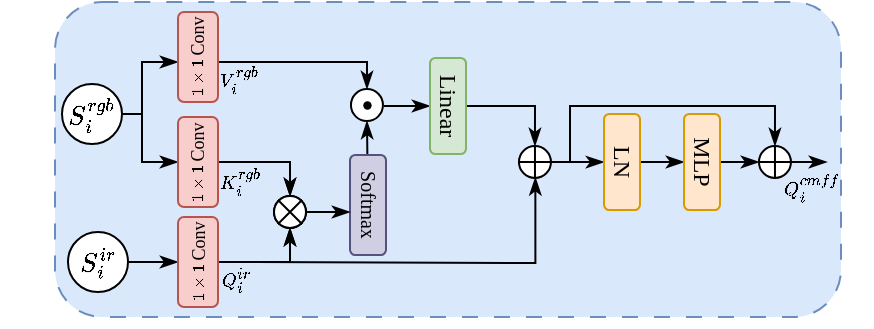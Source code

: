 <mxfile version="26.1.1">
  <diagram name="第 1 页" id="IwsUlqprveQ5Fm9F_jFR">
    <mxGraphModel dx="620" dy="308" grid="1" gridSize="10" guides="1" tooltips="1" connect="1" arrows="1" fold="1" page="1" pageScale="1" pageWidth="827" pageHeight="1169" math="1" shadow="0">
      <root>
        <mxCell id="0" />
        <mxCell id="1" parent="0" />
        <mxCell id="uOTj7jRji0M_4ZIJ3NGh-1" value="" style="rounded=1;whiteSpace=wrap;html=1;fillColor=#dae8fc;fontFamily=Times New Roman;strokeColor=#6c8ebf;dashed=1;dashPattern=8 8;container=0;" parent="1" vertex="1">
          <mxGeometry x="198.5" y="255" width="393" height="157.5" as="geometry" />
        </mxCell>
        <mxCell id="uOTj7jRji0M_4ZIJ3NGh-9" style="edgeStyle=orthogonalEdgeStyle;shape=connector;rounded=0;orthogonalLoop=1;jettySize=auto;html=1;entryX=0.5;entryY=0;entryDx=0;entryDy=0;strokeColor=default;align=center;verticalAlign=middle;fontFamily=Helvetica;fontSize=11;fontColor=default;labelBackgroundColor=default;endArrow=classicThin;endFill=1;" parent="1" target="uOTj7jRji0M_4ZIJ3NGh-40" edge="1">
          <mxGeometry relative="1" as="geometry">
            <Array as="points">
              <mxPoint x="354" y="285" />
            </Array>
            <mxPoint x="280" y="285" as="sourcePoint" />
          </mxGeometry>
        </mxCell>
        <mxCell id="uOTj7jRji0M_4ZIJ3NGh-11" style="edgeStyle=orthogonalEdgeStyle;shape=connector;rounded=0;orthogonalLoop=1;jettySize=auto;html=1;entryX=0.5;entryY=0;entryDx=0;entryDy=0;strokeColor=default;align=center;verticalAlign=middle;fontFamily=Times New Roman;fontSize=11;fontColor=default;labelBackgroundColor=default;endArrow=classicThin;endFill=1;" parent="1" target="uOTj7jRji0M_4ZIJ3NGh-26" edge="1">
          <mxGeometry relative="1" as="geometry">
            <mxPoint x="316" y="350" as="targetPoint" />
            <Array as="points">
              <mxPoint x="316" y="335" />
            </Array>
            <mxPoint x="280" y="335" as="sourcePoint" />
          </mxGeometry>
        </mxCell>
        <mxCell id="uOTj7jRji0M_4ZIJ3NGh-13" style="edgeStyle=orthogonalEdgeStyle;shape=connector;rounded=0;orthogonalLoop=1;jettySize=auto;html=1;entryX=0.5;entryY=1;entryDx=0;entryDy=0;strokeColor=default;align=center;verticalAlign=middle;fontFamily=Times New Roman;fontSize=11;fontColor=default;labelBackgroundColor=default;endArrow=classicThin;endFill=1;" parent="1" target="uOTj7jRji0M_4ZIJ3NGh-26" edge="1">
          <mxGeometry relative="1" as="geometry">
            <mxPoint x="316" y="370" as="targetPoint" />
            <Array as="points">
              <mxPoint x="316" y="385" />
            </Array>
            <mxPoint x="280" y="385" as="sourcePoint" />
          </mxGeometry>
        </mxCell>
        <mxCell id="uOTj7jRji0M_4ZIJ3NGh-15" style="shape=connector;rounded=0;orthogonalLoop=1;jettySize=auto;html=1;entryX=0.5;entryY=1;entryDx=0;entryDy=0;strokeColor=default;align=center;verticalAlign=middle;fontFamily=Helvetica;fontSize=11;fontColor=default;labelBackgroundColor=default;endArrow=classicThin;endFill=1;" parent="1" source="uOTj7jRji0M_4ZIJ3NGh-16" target="uOTj7jRji0M_4ZIJ3NGh-40" edge="1">
          <mxGeometry relative="1" as="geometry" />
        </mxCell>
        <mxCell id="uOTj7jRji0M_4ZIJ3NGh-16" value="Softmax" style="rounded=1;whiteSpace=wrap;html=1;horizontal=0;flipV=0;flipH=0;rotation=-180;fontFamily=Times New Roman;fillColor=#d0cee2;strokeColor=#56517e;spacingTop=-2;fontSize=10;" parent="1" vertex="1">
          <mxGeometry x="346" y="331.5" width="18" height="50" as="geometry" />
        </mxCell>
        <mxCell id="uOTj7jRji0M_4ZIJ3NGh-17" style="shape=connector;rounded=0;orthogonalLoop=1;jettySize=auto;html=1;entryX=1;entryY=0.5;entryDx=0;entryDy=0;strokeColor=default;align=center;verticalAlign=middle;fontFamily=Times New Roman;fontSize=11;fontColor=default;labelBackgroundColor=default;endArrow=classicThin;endFill=1;exitX=1;exitY=0.5;exitDx=0;exitDy=0;" parent="1" target="uOTj7jRji0M_4ZIJ3NGh-19" edge="1">
          <mxGeometry relative="1" as="geometry">
            <mxPoint x="363" y="307" as="sourcePoint" />
            <mxPoint x="384.0" y="307" as="targetPoint" />
          </mxGeometry>
        </mxCell>
        <mxCell id="uOTj7jRji0M_4ZIJ3NGh-18" style="edgeStyle=orthogonalEdgeStyle;shape=connector;rounded=0;orthogonalLoop=1;jettySize=auto;html=1;entryX=0.5;entryY=0;entryDx=0;entryDy=0;strokeColor=default;align=center;verticalAlign=middle;fontFamily=Times New Roman;fontSize=11;fontColor=default;labelBackgroundColor=default;endArrow=classicThin;endFill=1;" parent="1" source="uOTj7jRji0M_4ZIJ3NGh-19" target="uOTj7jRji0M_4ZIJ3NGh-31" edge="1">
          <mxGeometry relative="1" as="geometry" />
        </mxCell>
        <mxCell id="uOTj7jRji0M_4ZIJ3NGh-19" value="Linear" style="rounded=1;whiteSpace=wrap;html=1;horizontal=0;rotation=-180;fontFamily=Times New Roman;fillColor=#d5e8d4;strokeColor=#82b366;" parent="1" vertex="1">
          <mxGeometry x="386" y="283" width="18" height="48" as="geometry" />
        </mxCell>
        <mxCell id="uOTj7jRji0M_4ZIJ3NGh-20" style="edgeStyle=orthogonalEdgeStyle;shape=connector;rounded=0;orthogonalLoop=1;jettySize=auto;html=1;entryX=1;entryY=0.5;entryDx=0;entryDy=0;strokeColor=default;align=center;verticalAlign=middle;fontFamily=Times New Roman;fontSize=11;fontColor=default;labelBackgroundColor=default;endArrow=classicThin;endFill=1;" parent="1" target="uOTj7jRji0M_4ZIJ3NGh-22" edge="1">
          <mxGeometry relative="1" as="geometry">
            <mxPoint x="446.0" y="335.014" as="sourcePoint" />
          </mxGeometry>
        </mxCell>
        <mxCell id="uOTj7jRji0M_4ZIJ3NGh-21" style="edgeStyle=orthogonalEdgeStyle;shape=connector;rounded=0;orthogonalLoop=1;jettySize=auto;html=1;entryX=1;entryY=0.5;entryDx=0;entryDy=0;strokeColor=default;align=center;verticalAlign=middle;fontFamily=Times New Roman;fontSize=11;fontColor=default;labelBackgroundColor=default;endArrow=classicThin;endFill=1;" parent="1" source="uOTj7jRji0M_4ZIJ3NGh-22" target="uOTj7jRji0M_4ZIJ3NGh-24" edge="1">
          <mxGeometry relative="1" as="geometry" />
        </mxCell>
        <mxCell id="uOTj7jRji0M_4ZIJ3NGh-22" value="LN" style="rounded=1;whiteSpace=wrap;html=1;fontFamily=Times New Roman;horizontal=0;rotation=-180;fillColor=#ffe6cc;strokeColor=#d79b00;" parent="1" vertex="1">
          <mxGeometry x="473" y="311" width="18" height="48" as="geometry" />
        </mxCell>
        <mxCell id="uOTj7jRji0M_4ZIJ3NGh-23" style="edgeStyle=orthogonalEdgeStyle;shape=connector;rounded=0;orthogonalLoop=1;jettySize=auto;html=1;entryX=0;entryY=0.5;entryDx=0;entryDy=0;strokeColor=default;align=center;verticalAlign=middle;fontFamily=Times New Roman;fontSize=11;fontColor=default;labelBackgroundColor=default;endArrow=classicThin;endFill=1;" parent="1" edge="1">
          <mxGeometry relative="1" as="geometry">
            <mxPoint x="531" y="335.0" as="sourcePoint" />
            <mxPoint x="550.48" y="335.0" as="targetPoint" />
          </mxGeometry>
        </mxCell>
        <mxCell id="uOTj7jRji0M_4ZIJ3NGh-24" value="MLP" style="rounded=1;whiteSpace=wrap;html=1;fontFamily=Times New Roman;horizontal=0;rotation=-180;fillColor=#ffe6cc;strokeColor=#d79b00;" parent="1" vertex="1">
          <mxGeometry x="513" y="311" width="18" height="48" as="geometry" />
        </mxCell>
        <mxCell id="uOTj7jRji0M_4ZIJ3NGh-25" value="" style="group;fontFamily=Times New Roman;" parent="1" vertex="1" connectable="0">
          <mxGeometry x="308" y="352" width="16" height="16" as="geometry" />
        </mxCell>
        <mxCell id="uOTj7jRji0M_4ZIJ3NGh-26" value="" style="ellipse;whiteSpace=wrap;html=1;aspect=fixed;fontFamily=Times New Roman;" parent="uOTj7jRji0M_4ZIJ3NGh-25" vertex="1">
          <mxGeometry width="16" height="16" as="geometry" />
        </mxCell>
        <mxCell id="uOTj7jRji0M_4ZIJ3NGh-27" value="" style="shape=umlDestroy;whiteSpace=wrap;html=1;strokeWidth=1;targetShapes=umlLifeline;fontFamily=Times New Roman;fontSize=11;fontColor=default;labelBackgroundColor=default;" parent="uOTj7jRji0M_4ZIJ3NGh-25" vertex="1">
          <mxGeometry x="2.004" y="2.004" width="12" height="12" as="geometry" />
        </mxCell>
        <mxCell id="uOTj7jRji0M_4ZIJ3NGh-30" style="edgeStyle=orthogonalEdgeStyle;shape=connector;rounded=0;orthogonalLoop=1;jettySize=auto;html=1;entryX=0.5;entryY=0;entryDx=0;entryDy=0;strokeColor=default;align=center;verticalAlign=middle;fontFamily=Times New Roman;fontSize=11;fontColor=default;labelBackgroundColor=default;endArrow=classicThin;endFill=1;" parent="1" source="uOTj7jRji0M_4ZIJ3NGh-31" target="uOTj7jRji0M_4ZIJ3NGh-33" edge="1">
          <mxGeometry relative="1" as="geometry">
            <Array as="points">
              <mxPoint x="456" y="335" />
              <mxPoint x="456" y="307" />
              <mxPoint x="558" y="307" />
            </Array>
          </mxGeometry>
        </mxCell>
        <mxCell id="uOTj7jRji0M_4ZIJ3NGh-31" value="" style="ellipse;whiteSpace=wrap;html=1;aspect=fixed;container=0;fontFamily=Times New Roman;" parent="1" vertex="1">
          <mxGeometry x="430.48" y="327" width="16" height="16" as="geometry" />
        </mxCell>
        <mxCell id="uOTj7jRji0M_4ZIJ3NGh-32" value="" style="shape=umlDestroy;whiteSpace=wrap;html=1;strokeWidth=1;targetShapes=umlLifeline;fontFamily=Times New Roman;fontSize=11;fontColor=default;labelBackgroundColor=default;container=0;rotation=45;" parent="1" vertex="1">
          <mxGeometry x="432.484" y="329" width="12" height="12" as="geometry" />
        </mxCell>
        <mxCell id="uOTj7jRji0M_4ZIJ3NGh-33" value="" style="ellipse;whiteSpace=wrap;html=1;aspect=fixed;container=0;fontFamily=Times New Roman;" parent="1" vertex="1">
          <mxGeometry x="550.48" y="327" width="16" height="16" as="geometry" />
        </mxCell>
        <mxCell id="uOTj7jRji0M_4ZIJ3NGh-34" value="" style="shape=umlDestroy;whiteSpace=wrap;html=1;strokeWidth=1;targetShapes=umlLifeline;fontFamily=Times New Roman;fontSize=11;fontColor=default;labelBackgroundColor=default;container=0;rotation=45;" parent="1" vertex="1">
          <mxGeometry x="552.484" y="329.004" width="12" height="12" as="geometry" />
        </mxCell>
        <mxCell id="uOTj7jRji0M_4ZIJ3NGh-35" style="edgeStyle=orthogonalEdgeStyle;shape=connector;rounded=0;orthogonalLoop=1;jettySize=auto;html=1;entryX=1;entryY=0.5;entryDx=0;entryDy=0;strokeColor=default;align=center;verticalAlign=middle;fontFamily=Times New Roman;fontSize=11;fontColor=default;labelBackgroundColor=default;endArrow=classicThin;endFill=1;" parent="1" edge="1">
          <mxGeometry relative="1" as="geometry">
            <mxPoint x="324.004" y="360" as="sourcePoint" />
            <mxPoint x="346" y="360" as="targetPoint" />
          </mxGeometry>
        </mxCell>
        <mxCell id="uOTj7jRji0M_4ZIJ3NGh-37" style="edgeStyle=orthogonalEdgeStyle;shape=connector;rounded=0;orthogonalLoop=1;jettySize=auto;html=1;entryX=0;entryY=0.5;entryDx=0;entryDy=0;strokeColor=default;align=center;verticalAlign=middle;fontFamily=Times New Roman;fontSize=11;fontColor=default;labelBackgroundColor=default;endArrow=classicThin;endFill=1;" parent="1" edge="1">
          <mxGeometry relative="1" as="geometry">
            <mxPoint x="565" y="335.0" as="sourcePoint" />
            <mxPoint x="584.48" y="335.0" as="targetPoint" />
          </mxGeometry>
        </mxCell>
        <mxCell id="uOTj7jRji0M_4ZIJ3NGh-38" style="edgeStyle=orthogonalEdgeStyle;shape=connector;rounded=0;orthogonalLoop=1;jettySize=auto;html=1;entryX=0.963;entryY=0.94;entryDx=0;entryDy=0;entryPerimeter=0;strokeColor=default;align=center;verticalAlign=middle;fontFamily=Helvetica;fontSize=11;fontColor=default;labelBackgroundColor=default;endArrow=classicThin;endFill=1;" parent="1" target="uOTj7jRji0M_4ZIJ3NGh-32" edge="1">
          <mxGeometry relative="1" as="geometry">
            <mxPoint x="280" y="385" as="sourcePoint" />
          </mxGeometry>
        </mxCell>
        <mxCell id="uOTj7jRji0M_4ZIJ3NGh-39" value="" style="group;fontFamily=Times New Roman;" parent="1" vertex="1" connectable="0">
          <mxGeometry x="345.998" y="298.028" width="18.482" height="18.482" as="geometry" />
        </mxCell>
        <mxCell id="uOTj7jRji0M_4ZIJ3NGh-40" value="" style="ellipse;whiteSpace=wrap;html=1;aspect=fixed;container=0;fontFamily=Times New Roman;" parent="uOTj7jRji0M_4ZIJ3NGh-39" vertex="1">
          <mxGeometry x="0.482" y="0.482" width="16" height="16" as="geometry" />
        </mxCell>
        <mxCell id="uOTj7jRji0M_4ZIJ3NGh-41" value="" style="shape=waypoint;sketch=0;fillStyle=solid;size=6;pointerEvents=1;points=[];fillColor=none;resizable=0;rotatable=0;perimeter=centerPerimeter;snapToPoint=1;fontFamily=Times New Roman;fontSize=11;fontColor=default;labelBackgroundColor=default;strokeWidth=0.1;" parent="uOTj7jRji0M_4ZIJ3NGh-39" vertex="1">
          <mxGeometry x="-1.518" y="-1.518" width="20" height="20" as="geometry" />
        </mxCell>
        <mxCell id="uOTj7jRji0M_4ZIJ3NGh-47" style="edgeStyle=orthogonalEdgeStyle;shape=connector;rounded=0;orthogonalLoop=1;jettySize=auto;html=1;entryX=0;entryY=0.5;entryDx=0;entryDy=0;strokeColor=default;align=center;verticalAlign=middle;fontFamily=Helvetica;fontSize=11;fontColor=default;labelBackgroundColor=default;endArrow=classicThin;endFill=1;" parent="1" edge="1">
          <mxGeometry relative="1" as="geometry">
            <mxPoint x="234" y="311" as="sourcePoint" />
            <mxPoint x="260" y="285" as="targetPoint" />
            <Array as="points">
              <mxPoint x="242" y="311" />
              <mxPoint x="242" y="285" />
            </Array>
          </mxGeometry>
        </mxCell>
        <mxCell id="uOTj7jRji0M_4ZIJ3NGh-73" value="" style="group" parent="1" connectable="0" vertex="1">
          <mxGeometry x="202" y="257" width="122" height="153.5" as="geometry" />
        </mxCell>
        <mxCell id="uOTj7jRji0M_4ZIJ3NGh-48" style="edgeStyle=orthogonalEdgeStyle;shape=connector;rounded=0;orthogonalLoop=1;jettySize=auto;html=1;entryX=0;entryY=0.5;entryDx=0;entryDy=0;strokeColor=default;align=center;verticalAlign=middle;fontFamily=Helvetica;fontSize=11;fontColor=default;labelBackgroundColor=default;endArrow=classicThin;endFill=1;" parent="1" edge="1">
          <mxGeometry relative="1" as="geometry">
            <mxPoint x="232" y="311" as="sourcePoint" />
            <mxPoint x="260" y="335" as="targetPoint" />
            <Array as="points">
              <mxPoint x="242" y="311" />
              <mxPoint x="242" y="335" />
            </Array>
          </mxGeometry>
        </mxCell>
        <mxCell id="uOTj7jRji0M_4ZIJ3NGh-49" value="$$S_{i}^{rgb}$$" style="ellipse;whiteSpace=wrap;html=1;aspect=fixed;fontFamily=Times New Roman;fontStyle=0;fontSize=13;" parent="1" vertex="1">
          <mxGeometry x="202" y="296" width="30" height="30" as="geometry" />
        </mxCell>
        <mxCell id="uOTj7jRji0M_4ZIJ3NGh-50" style="edgeStyle=orthogonalEdgeStyle;shape=connector;rounded=0;orthogonalLoop=1;jettySize=auto;html=1;entryX=0;entryY=0.5;entryDx=0;entryDy=0;strokeColor=default;align=center;verticalAlign=middle;fontFamily=Times New Roman;fontSize=11;fontColor=default;labelBackgroundColor=default;endArrow=classicThin;endFill=1;" parent="1" source="uOTj7jRji0M_4ZIJ3NGh-51" target="uOTj7jRji0M_4ZIJ3NGh-57" edge="1">
          <mxGeometry relative="1" as="geometry" />
        </mxCell>
        <mxCell id="uOTj7jRji0M_4ZIJ3NGh-51" value="&lt;span style=&quot;font-weight: normal;&quot;&gt;$$S_{i}^{ir}$$&lt;/span&gt;" style="ellipse;whiteSpace=wrap;html=1;aspect=fixed;fontFamily=Times New Roman;fontStyle=1;fontSize=13;" parent="1" vertex="1">
          <mxGeometry x="205" y="370" width="30" height="30" as="geometry" />
        </mxCell>
        <mxCell id="uOTj7jRji0M_4ZIJ3NGh-52" value="" style="rounded=1;whiteSpace=wrap;html=1;fontFamily=Times New Roman;fillColor=#f8cecc;strokeColor=#b85450;horizontal=0;" parent="1" vertex="1">
          <mxGeometry x="260" y="260" width="20" height="45" as="geometry" />
        </mxCell>
        <mxCell id="uOTj7jRji0M_4ZIJ3NGh-53" style="edgeStyle=orthogonalEdgeStyle;shape=connector;rounded=0;orthogonalLoop=1;jettySize=auto;html=1;entryX=0.5;entryY=0;entryDx=0;entryDy=0;strokeColor=default;align=center;verticalAlign=middle;fontFamily=Times New Roman;fontSize=11;fontColor=default;labelBackgroundColor=default;endArrow=classicThin;endFill=1;" parent="1" source="uOTj7jRji0M_4ZIJ3NGh-55" target="uOTj7jRji0M_4ZIJ3NGh-59" edge="1">
          <mxGeometry relative="1" as="geometry">
            <mxPoint x="316" y="350" as="targetPoint" />
            <Array as="points">
              <mxPoint x="316" y="335" />
            </Array>
          </mxGeometry>
        </mxCell>
        <mxCell id="uOTj7jRji0M_4ZIJ3NGh-55" value="" style="rounded=1;whiteSpace=wrap;html=1;fontFamily=Times New Roman;fillColor=#f8cecc;strokeColor=#b85450;" parent="1" vertex="1">
          <mxGeometry x="260" y="312.5" width="20" height="45" as="geometry" />
        </mxCell>
        <mxCell id="uOTj7jRji0M_4ZIJ3NGh-56" style="edgeStyle=orthogonalEdgeStyle;shape=connector;rounded=0;orthogonalLoop=1;jettySize=auto;html=1;entryX=0.5;entryY=1;entryDx=0;entryDy=0;strokeColor=default;align=center;verticalAlign=middle;fontFamily=Times New Roman;fontSize=11;fontColor=default;labelBackgroundColor=default;endArrow=classicThin;endFill=1;" parent="1" source="uOTj7jRji0M_4ZIJ3NGh-57" target="uOTj7jRji0M_4ZIJ3NGh-59" edge="1">
          <mxGeometry relative="1" as="geometry">
            <mxPoint x="316" y="370" as="targetPoint" />
            <Array as="points">
              <mxPoint x="316" y="385" />
            </Array>
          </mxGeometry>
        </mxCell>
        <mxCell id="uOTj7jRji0M_4ZIJ3NGh-57" value="" style="rounded=1;whiteSpace=wrap;html=1;fontFamily=Times New Roman;fillColor=#f8cecc;strokeColor=#b85450;" parent="1" vertex="1">
          <mxGeometry x="260" y="362.5" width="20" height="45" as="geometry" />
        </mxCell>
        <mxCell id="uOTj7jRji0M_4ZIJ3NGh-58" value="" style="group;fontFamily=Times New Roman;" parent="1" vertex="1" connectable="0">
          <mxGeometry x="308" y="352" width="16" height="16" as="geometry" />
        </mxCell>
        <mxCell id="uOTj7jRji0M_4ZIJ3NGh-59" value="" style="ellipse;whiteSpace=wrap;html=1;aspect=fixed;fontFamily=Times New Roman;" parent="uOTj7jRji0M_4ZIJ3NGh-58" vertex="1">
          <mxGeometry width="16" height="16" as="geometry" />
        </mxCell>
        <mxCell id="uOTj7jRji0M_4ZIJ3NGh-60" value="" style="shape=umlDestroy;whiteSpace=wrap;html=1;strokeWidth=1;targetShapes=umlLifeline;fontFamily=Times New Roman;fontSize=11;fontColor=default;labelBackgroundColor=default;" parent="uOTj7jRji0M_4ZIJ3NGh-58" vertex="1">
          <mxGeometry x="2.004" y="2.004" width="12" height="12" as="geometry" />
        </mxCell>
        <mxCell id="uOTj7jRji0M_4ZIJ3NGh-61" value="" style="group" parent="1" vertex="1" connectable="0">
          <mxGeometry x="260" y="257" width="20" height="51" as="geometry" />
        </mxCell>
        <mxCell id="uOTj7jRji0M_4ZIJ3NGh-62" value="&lt;span style=&quot;font-family: &amp;quot;Times New Roman&amp;quot;;&quot;&gt;$$1\times1$$&lt;/span&gt;" style="text;html=1;align=center;verticalAlign=middle;whiteSpace=wrap;rounded=0;fontFamily=Helvetica;fontSize=8;fontColor=default;labelBackgroundColor=none;rotation=-90;" parent="uOTj7jRji0M_4ZIJ3NGh-61" vertex="1">
          <mxGeometry x="-5" y="26" width="30" height="20" as="geometry" />
        </mxCell>
        <mxCell id="uOTj7jRji0M_4ZIJ3NGh-63" value="Conv" style="text;html=1;align=center;verticalAlign=middle;whiteSpace=wrap;rounded=0;fontFamily=Times New Roman;fontSize=9;fontColor=default;labelBackgroundColor=none;rotation=-90;" parent="uOTj7jRji0M_4ZIJ3NGh-61" vertex="1">
          <mxGeometry x="-5" y="5" width="30" height="20" as="geometry" />
        </mxCell>
        <mxCell id="uOTj7jRji0M_4ZIJ3NGh-64" value="" style="group" parent="1" vertex="1" connectable="0">
          <mxGeometry x="260" y="310" width="20" height="51" as="geometry" />
        </mxCell>
        <mxCell id="uOTj7jRji0M_4ZIJ3NGh-65" value="&lt;span style=&quot;font-family: &amp;quot;Times New Roman&amp;quot;;&quot;&gt;$$1\times1$$&lt;/span&gt;" style="text;html=1;align=center;verticalAlign=middle;whiteSpace=wrap;rounded=0;fontFamily=Helvetica;fontSize=8;fontColor=default;labelBackgroundColor=none;rotation=-90;" parent="uOTj7jRji0M_4ZIJ3NGh-64" vertex="1">
          <mxGeometry x="-5" y="26" width="30" height="20" as="geometry" />
        </mxCell>
        <mxCell id="uOTj7jRji0M_4ZIJ3NGh-66" value="Conv" style="text;html=1;align=center;verticalAlign=middle;whiteSpace=wrap;rounded=0;fontFamily=Times New Roman;fontSize=9;fontColor=default;labelBackgroundColor=none;rotation=-90;" parent="uOTj7jRji0M_4ZIJ3NGh-64" vertex="1">
          <mxGeometry x="-5" y="5" width="30" height="20" as="geometry" />
        </mxCell>
        <mxCell id="uOTj7jRji0M_4ZIJ3NGh-67" value="" style="group" parent="1" vertex="1" connectable="0">
          <mxGeometry x="260" y="359.5" width="20" height="51" as="geometry" />
        </mxCell>
        <mxCell id="uOTj7jRji0M_4ZIJ3NGh-68" value="&lt;span style=&quot;font-family: &amp;quot;Times New Roman&amp;quot;;&quot;&gt;$$1\times1$$&lt;/span&gt;" style="text;html=1;align=center;verticalAlign=middle;whiteSpace=wrap;rounded=0;fontFamily=Helvetica;fontSize=8;fontColor=default;labelBackgroundColor=none;rotation=-90;" parent="uOTj7jRji0M_4ZIJ3NGh-67" vertex="1">
          <mxGeometry x="-5" y="26" width="30" height="20" as="geometry" />
        </mxCell>
        <mxCell id="uOTj7jRji0M_4ZIJ3NGh-69" value="Conv" style="text;html=1;align=center;verticalAlign=middle;whiteSpace=wrap;rounded=0;fontFamily=Times New Roman;fontSize=9;fontColor=default;labelBackgroundColor=none;rotation=-90;" parent="uOTj7jRji0M_4ZIJ3NGh-67" vertex="1">
          <mxGeometry x="-5" y="5" width="30" height="20" as="geometry" />
        </mxCell>
        <mxCell id="uOTj7jRji0M_4ZIJ3NGh-70" value="&lt;span&gt;$$Q_{i}^{ir}$$&lt;/span&gt;" style="text;html=1;align=center;verticalAlign=middle;whiteSpace=wrap;rounded=0;fontFamily=Times New Roman;fontSize=9;fontColor=default;labelBackgroundColor=none;" parent="1" vertex="1">
          <mxGeometry x="281" y="383.5" width="16" height="20" as="geometry" />
        </mxCell>
        <mxCell id="uOTj7jRji0M_4ZIJ3NGh-71" value="&lt;span&gt;$$K_{i}^{rgb}$$&lt;/span&gt;" style="text;html=1;align=center;verticalAlign=middle;whiteSpace=wrap;rounded=0;fontFamily=Times New Roman;fontSize=9;fontColor=default;labelBackgroundColor=none;" parent="1" vertex="1">
          <mxGeometry x="283" y="335.49" width="16" height="20" as="geometry" />
        </mxCell>
        <mxCell id="uOTj7jRji0M_4ZIJ3NGh-72" value="&lt;span&gt;$$V_{i}^{rgb}$$&lt;/span&gt;" style="text;html=1;align=center;verticalAlign=middle;whiteSpace=wrap;rounded=0;fontFamily=Times New Roman;fontSize=9;fontColor=default;labelBackgroundColor=none;" parent="1" vertex="1">
          <mxGeometry x="283" y="284" width="16" height="20" as="geometry" />
        </mxCell>
        <mxCell id="5thz7oZhv2jhXGIIPTu--1" value="$$Q^{cmff}_i$$" style="text;html=1;align=center;verticalAlign=middle;whiteSpace=wrap;rounded=0;fontFamily=Helvetica;fontSize=8;fontColor=default;labelBackgroundColor=none;" parent="1" vertex="1">
          <mxGeometry x="547" y="332.5" width="60" height="30" as="geometry" />
        </mxCell>
      </root>
    </mxGraphModel>
  </diagram>
</mxfile>
